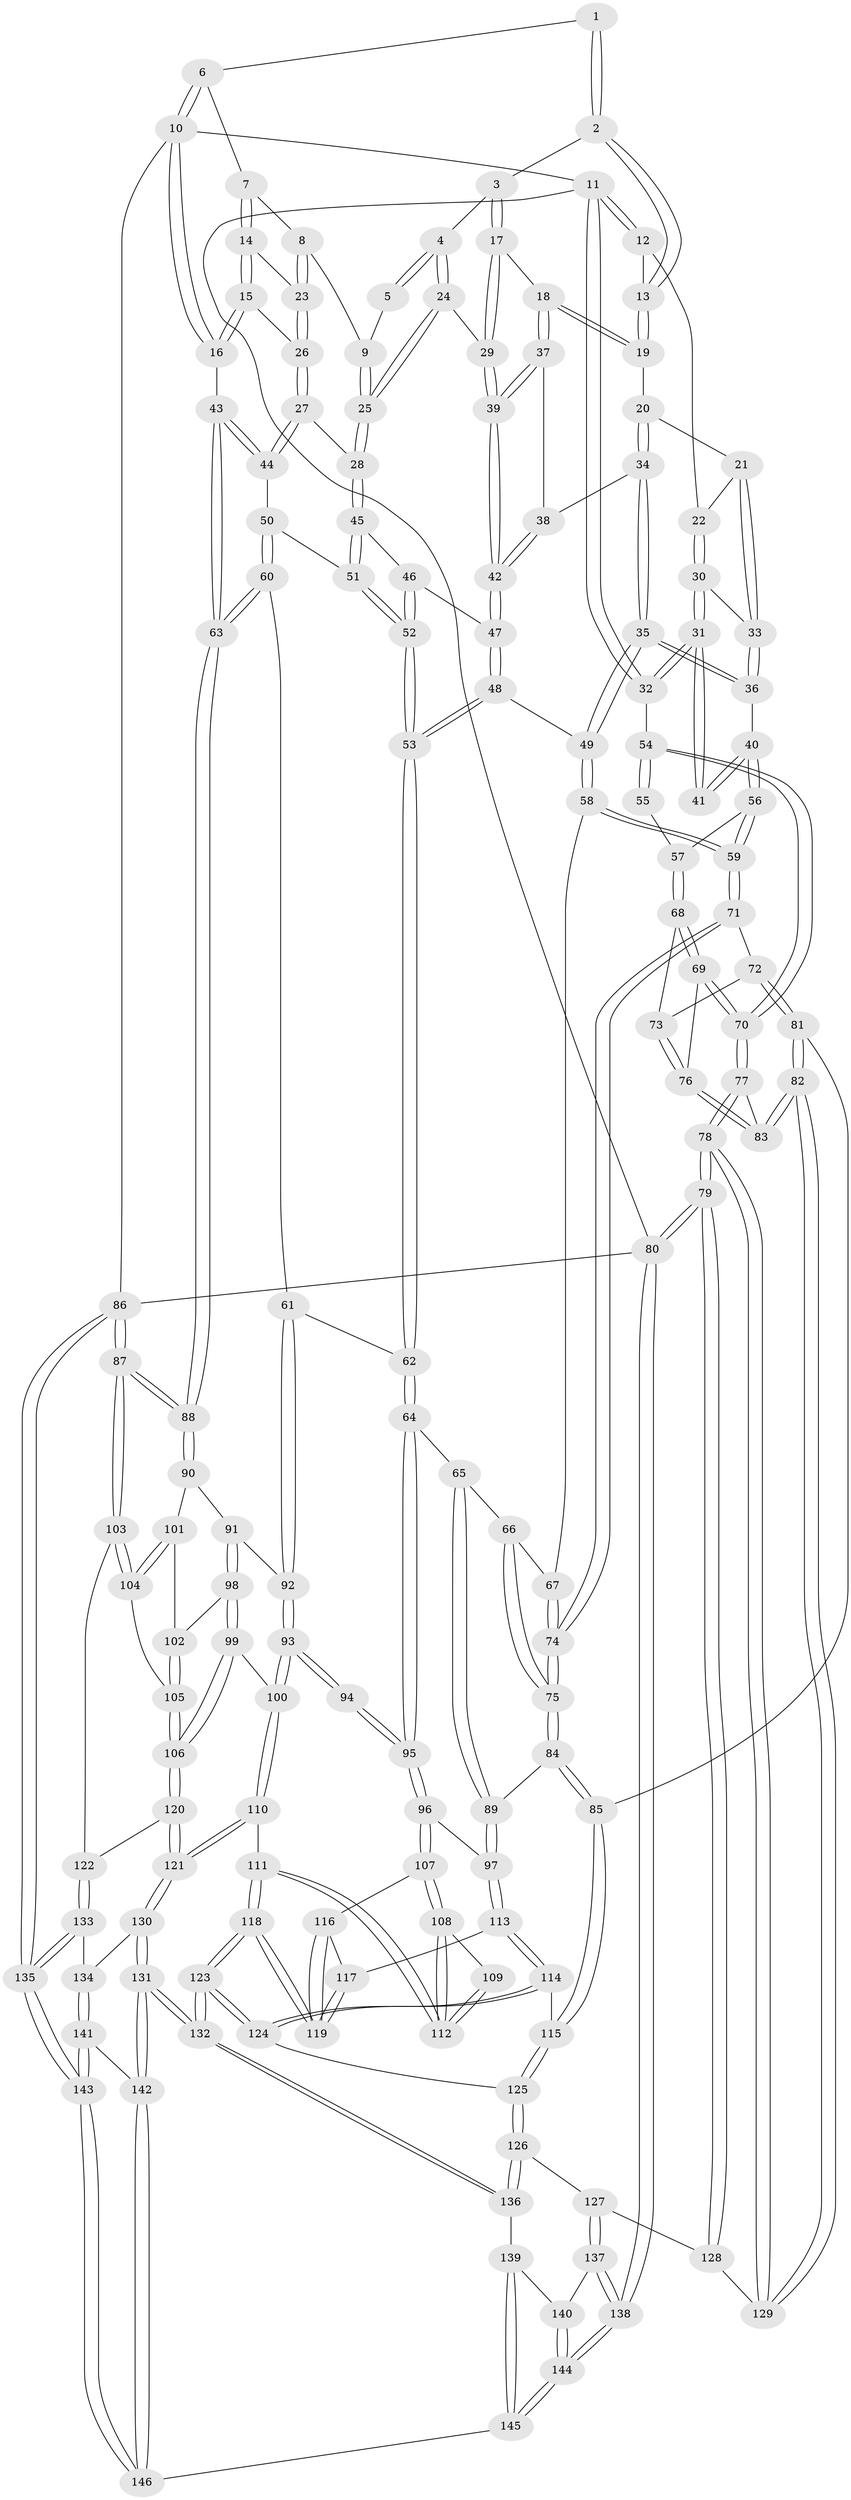 // coarse degree distribution, {3: 0.1797752808988764, 5: 0.3595505617977528, 4: 0.38202247191011235, 6: 0.056179775280898875, 8: 0.011235955056179775, 2: 0.011235955056179775}
// Generated by graph-tools (version 1.1) at 2025/42/03/06/25 10:42:31]
// undirected, 146 vertices, 362 edges
graph export_dot {
graph [start="1"]
  node [color=gray90,style=filled];
  1 [pos="+0.8278426490255348+0"];
  2 [pos="+0.5742133341885093+0"];
  3 [pos="+0.6277563007721535+0"];
  4 [pos="+0.7101898547941494+0.05187719556645637"];
  5 [pos="+0.7735950787738736+0"];
  6 [pos="+0.8587986978083775+0"];
  7 [pos="+0.8598902840767841+0"];
  8 [pos="+0.8212338733122603+0.03744891776636591"];
  9 [pos="+0.7722733794221734+0.05338832265157018"];
  10 [pos="+1+0"];
  11 [pos="+0+0"];
  12 [pos="+0.20470806253714421+0"];
  13 [pos="+0.5149104336726834+0"];
  14 [pos="+0.9017811982892799+0.012740254291625772"];
  15 [pos="+0.9996641661878795+0.09290743033808256"];
  16 [pos="+1+0.16616367327270204"];
  17 [pos="+0.6362200498438408+0.09126206674148307"];
  18 [pos="+0.5767389257391689+0.09176643732778338"];
  19 [pos="+0.48187465662609924+0"];
  20 [pos="+0.47693709573097287+0"];
  21 [pos="+0.42368898980971575+0.034771672083812405"];
  22 [pos="+0.22800848959813197+0"];
  23 [pos="+0.861897891371046+0.0792228461205537"];
  24 [pos="+0.7268445349741665+0.11954108081824644"];
  25 [pos="+0.7312875085522672+0.12180877447610113"];
  26 [pos="+0.8589886658503693+0.11863789779587132"];
  27 [pos="+0.8359748518389858+0.15079254486389457"];
  28 [pos="+0.7427073966601504+0.13514337934591153"];
  29 [pos="+0.6772842019100469+0.11787302968542572"];
  30 [pos="+0.22899082950638291+0.0673195400322502"];
  31 [pos="+0.18881975494604375+0.161785664356733"];
  32 [pos="+0+0"];
  33 [pos="+0.38770983998845504+0.06960091665918548"];
  34 [pos="+0.48442508076443475+0.1619867616555818"];
  35 [pos="+0.42291876008842777+0.24943701134082435"];
  36 [pos="+0.3931911851682211+0.23270188018126486"];
  37 [pos="+0.5700862830829573+0.1114420061318321"];
  38 [pos="+0.5342625851065129+0.15175679331737693"];
  39 [pos="+0.6117353498570007+0.18495973815005307"];
  40 [pos="+0.19958384290207196+0.20867274159356158"];
  41 [pos="+0.1918623876077032+0.19429337404371644"];
  42 [pos="+0.6018776743844003+0.20657516783933105"];
  43 [pos="+1+0.21682018448700013"];
  44 [pos="+0.8727409162355652+0.2155199322403788"];
  45 [pos="+0.7259352000345669+0.19493992283301823"];
  46 [pos="+0.7103930098854957+0.2102317641871557"];
  47 [pos="+0.6017384412312381+0.2261820114646564"];
  48 [pos="+0.563804840934828+0.31754009239027214"];
  49 [pos="+0.4531637249199847+0.2990252216460868"];
  50 [pos="+0.8392699932288492+0.29639321607846963"];
  51 [pos="+0.7835467726098306+0.2893923490592708"];
  52 [pos="+0.669279084360442+0.3417874596218293"];
  53 [pos="+0.6321851646987117+0.37667463556188974"];
  54 [pos="+0+0.17360495376348142"];
  55 [pos="+0+0.22129757834901945"];
  56 [pos="+0.18089591717606765+0.30374652196114255"];
  57 [pos="+0.07414984329466755+0.36255031769896257"];
  58 [pos="+0.4340412391941543+0.33509526527249395"];
  59 [pos="+0.2313685942263982+0.396029493474609"];
  60 [pos="+0.8719818145153384+0.3779193333882826"];
  61 [pos="+0.8342217373269012+0.4659013599161047"];
  62 [pos="+0.6569171072230757+0.4578378376903406"];
  63 [pos="+1+0.28537150875228834"];
  64 [pos="+0.6548318183909929+0.4615002184689674"];
  65 [pos="+0.5501664916676114+0.4978552102772484"];
  66 [pos="+0.49370691199296696+0.4680129343330106"];
  67 [pos="+0.4316794916719761+0.3499262451976763"];
  68 [pos="+0.04256453911896511+0.39709814671684684"];
  69 [pos="+0+0.45332130217580907"];
  70 [pos="+0+0.48942541991463384"];
  71 [pos="+0.23495827905114475+0.4229372344954328"];
  72 [pos="+0.2113286692688729+0.46700116169536565"];
  73 [pos="+0.1473628365553355+0.4826478348954829"];
  74 [pos="+0.37221721364809734+0.4881584094428316"];
  75 [pos="+0.3764675934182245+0.5005127329155419"];
  76 [pos="+0.11422036023727936+0.5176715561696003"];
  77 [pos="+0+0.5609784837191217"];
  78 [pos="+0+0.8097948041933812"];
  79 [pos="+0+1"];
  80 [pos="+0+1"];
  81 [pos="+0.23988386198695835+0.6426832679197677"];
  82 [pos="+0.193019900810436+0.6720300056690541"];
  83 [pos="+0.1138427730340474+0.606951500490925"];
  84 [pos="+0.3852307902102538+0.5964315890867528"];
  85 [pos="+0.319842504831958+0.6380258574165376"];
  86 [pos="+1+1"];
  87 [pos="+1+0.6772359469086422"];
  88 [pos="+1+0.5720856627520484"];
  89 [pos="+0.4450977628501704+0.6102315618509911"];
  90 [pos="+0.9183649028693787+0.5320618082566874"];
  91 [pos="+0.9032241331760166+0.5255834053863798"];
  92 [pos="+0.8528448725192689+0.4928902525634564"];
  93 [pos="+0.7737613046218349+0.6513750927926208"];
  94 [pos="+0.7132493073967808+0.6264513573219697"];
  95 [pos="+0.6559974810619775+0.5231431996370376"];
  96 [pos="+0.57217852405075+0.6526815429807469"];
  97 [pos="+0.458920063425219+0.6236756590868776"];
  98 [pos="+0.8522793162951434+0.6462001980319141"];
  99 [pos="+0.8026115423240809+0.6758228771650018"];
  100 [pos="+0.7818380117743576+0.6655974349723188"];
  101 [pos="+0.908548175758186+0.6279732667878"];
  102 [pos="+0.8730886850398283+0.6493870697890924"];
  103 [pos="+1+0.7162956088475844"];
  104 [pos="+0.9297858962780512+0.6991343818664769"];
  105 [pos="+0.9165805940255757+0.7015185522765365"];
  106 [pos="+0.8476671639151001+0.7293119618670489"];
  107 [pos="+0.5774262618065349+0.6617168095752726"];
  108 [pos="+0.6150694244842219+0.6873133642899223"];
  109 [pos="+0.7072731400616701+0.6330801909615199"];
  110 [pos="+0.7057237663697008+0.7779395718480789"];
  111 [pos="+0.6657722956328879+0.7827076217690738"];
  112 [pos="+0.6654595834189354+0.7816963453805161"];
  113 [pos="+0.4693365556868101+0.7120042619111816"];
  114 [pos="+0.45171370636065733+0.7397274425579428"];
  115 [pos="+0.35877687375628853+0.7441155991762893"];
  116 [pos="+0.5717513672304012+0.67476574337396"];
  117 [pos="+0.5089677544998418+0.7410561655002923"];
  118 [pos="+0.5742654762435667+0.8924995389466384"];
  119 [pos="+0.5458525090692986+0.7972637961345205"];
  120 [pos="+0.8397988312416411+0.807734630577166"];
  121 [pos="+0.807011651223189+0.8250325450006345"];
  122 [pos="+0.8927600234772579+0.8270568279978372"];
  123 [pos="+0.5709645249257596+0.9010664383680332"];
  124 [pos="+0.44809136560897017+0.8312276902562838"];
  125 [pos="+0.3613365762002374+0.8239214966769541"];
  126 [pos="+0.3299892642873344+0.8497199557018468"];
  127 [pos="+0.2085578640015595+0.8328543714863816"];
  128 [pos="+0.19450783946859782+0.8084456782503533"];
  129 [pos="+0.16993986156777008+0.727938565885099"];
  130 [pos="+0.7961961668531332+0.8675805294183314"];
  131 [pos="+0.5900754137498654+1"];
  132 [pos="+0.5829809859623684+1"];
  133 [pos="+0.9324215445713078+0.8770265334785114"];
  134 [pos="+0.8241947382990137+0.9106036262091394"];
  135 [pos="+1+1"];
  136 [pos="+0.33707590580289243+0.8830410119167253"];
  137 [pos="+0.2015065946104635+0.8597060918061533"];
  138 [pos="+0+1"];
  139 [pos="+0.3318523310468997+0.9564699172374477"];
  140 [pos="+0.23341935410843132+0.9485777608877163"];
  141 [pos="+0.8300001878905995+0.9247756396164865"];
  142 [pos="+0.5899556147296867+1"];
  143 [pos="+1+1"];
  144 [pos="+0.11924963229100359+1"];
  145 [pos="+0.4355031569822335+1"];
  146 [pos="+0.5852918441467074+1"];
  1 -- 2;
  1 -- 2;
  1 -- 6;
  2 -- 3;
  2 -- 13;
  2 -- 13;
  3 -- 4;
  3 -- 17;
  3 -- 17;
  4 -- 5;
  4 -- 5;
  4 -- 24;
  4 -- 24;
  5 -- 9;
  6 -- 7;
  6 -- 10;
  6 -- 10;
  7 -- 8;
  7 -- 14;
  7 -- 14;
  8 -- 9;
  8 -- 23;
  8 -- 23;
  9 -- 25;
  9 -- 25;
  10 -- 11;
  10 -- 16;
  10 -- 16;
  10 -- 86;
  11 -- 12;
  11 -- 12;
  11 -- 32;
  11 -- 32;
  11 -- 80;
  12 -- 13;
  12 -- 22;
  13 -- 19;
  13 -- 19;
  14 -- 15;
  14 -- 15;
  14 -- 23;
  15 -- 16;
  15 -- 16;
  15 -- 26;
  16 -- 43;
  17 -- 18;
  17 -- 29;
  17 -- 29;
  18 -- 19;
  18 -- 19;
  18 -- 37;
  18 -- 37;
  19 -- 20;
  20 -- 21;
  20 -- 34;
  20 -- 34;
  21 -- 22;
  21 -- 33;
  21 -- 33;
  22 -- 30;
  22 -- 30;
  23 -- 26;
  23 -- 26;
  24 -- 25;
  24 -- 25;
  24 -- 29;
  25 -- 28;
  25 -- 28;
  26 -- 27;
  26 -- 27;
  27 -- 28;
  27 -- 44;
  27 -- 44;
  28 -- 45;
  28 -- 45;
  29 -- 39;
  29 -- 39;
  30 -- 31;
  30 -- 31;
  30 -- 33;
  31 -- 32;
  31 -- 32;
  31 -- 41;
  31 -- 41;
  32 -- 54;
  33 -- 36;
  33 -- 36;
  34 -- 35;
  34 -- 35;
  34 -- 38;
  35 -- 36;
  35 -- 36;
  35 -- 49;
  35 -- 49;
  36 -- 40;
  37 -- 38;
  37 -- 39;
  37 -- 39;
  38 -- 42;
  38 -- 42;
  39 -- 42;
  39 -- 42;
  40 -- 41;
  40 -- 41;
  40 -- 56;
  40 -- 56;
  42 -- 47;
  42 -- 47;
  43 -- 44;
  43 -- 44;
  43 -- 63;
  43 -- 63;
  44 -- 50;
  45 -- 46;
  45 -- 51;
  45 -- 51;
  46 -- 47;
  46 -- 52;
  46 -- 52;
  47 -- 48;
  47 -- 48;
  48 -- 49;
  48 -- 53;
  48 -- 53;
  49 -- 58;
  49 -- 58;
  50 -- 51;
  50 -- 60;
  50 -- 60;
  51 -- 52;
  51 -- 52;
  52 -- 53;
  52 -- 53;
  53 -- 62;
  53 -- 62;
  54 -- 55;
  54 -- 55;
  54 -- 70;
  54 -- 70;
  55 -- 57;
  56 -- 57;
  56 -- 59;
  56 -- 59;
  57 -- 68;
  57 -- 68;
  58 -- 59;
  58 -- 59;
  58 -- 67;
  59 -- 71;
  59 -- 71;
  60 -- 61;
  60 -- 63;
  60 -- 63;
  61 -- 62;
  61 -- 92;
  61 -- 92;
  62 -- 64;
  62 -- 64;
  63 -- 88;
  63 -- 88;
  64 -- 65;
  64 -- 95;
  64 -- 95;
  65 -- 66;
  65 -- 89;
  65 -- 89;
  66 -- 67;
  66 -- 75;
  66 -- 75;
  67 -- 74;
  67 -- 74;
  68 -- 69;
  68 -- 69;
  68 -- 73;
  69 -- 70;
  69 -- 70;
  69 -- 76;
  70 -- 77;
  70 -- 77;
  71 -- 72;
  71 -- 74;
  71 -- 74;
  72 -- 73;
  72 -- 81;
  72 -- 81;
  73 -- 76;
  73 -- 76;
  74 -- 75;
  74 -- 75;
  75 -- 84;
  75 -- 84;
  76 -- 83;
  76 -- 83;
  77 -- 78;
  77 -- 78;
  77 -- 83;
  78 -- 79;
  78 -- 79;
  78 -- 129;
  78 -- 129;
  79 -- 80;
  79 -- 80;
  79 -- 128;
  79 -- 128;
  80 -- 138;
  80 -- 138;
  80 -- 86;
  81 -- 82;
  81 -- 82;
  81 -- 85;
  82 -- 83;
  82 -- 83;
  82 -- 129;
  82 -- 129;
  84 -- 85;
  84 -- 85;
  84 -- 89;
  85 -- 115;
  85 -- 115;
  86 -- 87;
  86 -- 87;
  86 -- 135;
  86 -- 135;
  87 -- 88;
  87 -- 88;
  87 -- 103;
  87 -- 103;
  88 -- 90;
  88 -- 90;
  89 -- 97;
  89 -- 97;
  90 -- 91;
  90 -- 101;
  91 -- 92;
  91 -- 98;
  91 -- 98;
  92 -- 93;
  92 -- 93;
  93 -- 94;
  93 -- 94;
  93 -- 100;
  93 -- 100;
  94 -- 95;
  94 -- 95;
  95 -- 96;
  95 -- 96;
  96 -- 97;
  96 -- 107;
  96 -- 107;
  97 -- 113;
  97 -- 113;
  98 -- 99;
  98 -- 99;
  98 -- 102;
  99 -- 100;
  99 -- 106;
  99 -- 106;
  100 -- 110;
  100 -- 110;
  101 -- 102;
  101 -- 104;
  101 -- 104;
  102 -- 105;
  102 -- 105;
  103 -- 104;
  103 -- 104;
  103 -- 122;
  104 -- 105;
  105 -- 106;
  105 -- 106;
  106 -- 120;
  106 -- 120;
  107 -- 108;
  107 -- 108;
  107 -- 116;
  108 -- 109;
  108 -- 112;
  108 -- 112;
  109 -- 112;
  109 -- 112;
  110 -- 111;
  110 -- 121;
  110 -- 121;
  111 -- 112;
  111 -- 112;
  111 -- 118;
  111 -- 118;
  113 -- 114;
  113 -- 114;
  113 -- 117;
  114 -- 115;
  114 -- 124;
  114 -- 124;
  115 -- 125;
  115 -- 125;
  116 -- 117;
  116 -- 119;
  116 -- 119;
  117 -- 119;
  117 -- 119;
  118 -- 119;
  118 -- 119;
  118 -- 123;
  118 -- 123;
  120 -- 121;
  120 -- 121;
  120 -- 122;
  121 -- 130;
  121 -- 130;
  122 -- 133;
  122 -- 133;
  123 -- 124;
  123 -- 124;
  123 -- 132;
  123 -- 132;
  124 -- 125;
  125 -- 126;
  125 -- 126;
  126 -- 127;
  126 -- 136;
  126 -- 136;
  127 -- 128;
  127 -- 137;
  127 -- 137;
  128 -- 129;
  130 -- 131;
  130 -- 131;
  130 -- 134;
  131 -- 132;
  131 -- 132;
  131 -- 142;
  131 -- 142;
  132 -- 136;
  132 -- 136;
  133 -- 134;
  133 -- 135;
  133 -- 135;
  134 -- 141;
  134 -- 141;
  135 -- 143;
  135 -- 143;
  136 -- 139;
  137 -- 138;
  137 -- 138;
  137 -- 140;
  138 -- 144;
  138 -- 144;
  139 -- 140;
  139 -- 145;
  139 -- 145;
  140 -- 144;
  140 -- 144;
  141 -- 142;
  141 -- 143;
  141 -- 143;
  142 -- 146;
  142 -- 146;
  143 -- 146;
  143 -- 146;
  144 -- 145;
  144 -- 145;
  145 -- 146;
}
